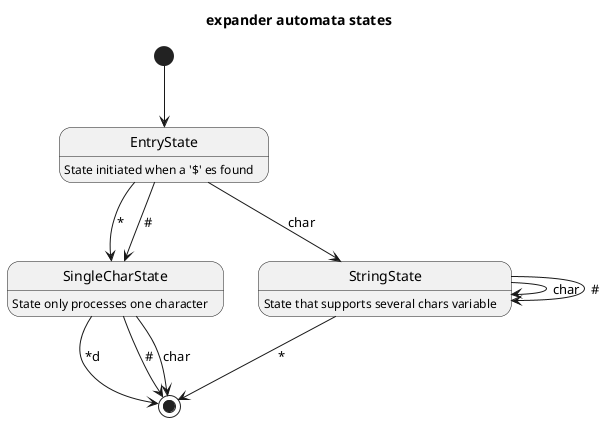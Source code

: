 @startuml expander automata states
title
    expander automata states
end title

[*] --> EntryState
EntryState: State initiated when a '$' es found
EntryState --> SingleCharState : *
EntryState --> SingleCharState : #
EntryState --> StringState : char

StringState : State that supports several chars variable
StringState --> StringState: char
StringState --> StringState: #
StringState --> [*]: *

SingleCharState : State only processes one character
SingleCharState --> [*]: *d
SingleCharState --> [*]: #
SingleCharState --> [*]: char

@endumld

@startuml
testdot
@endumld
